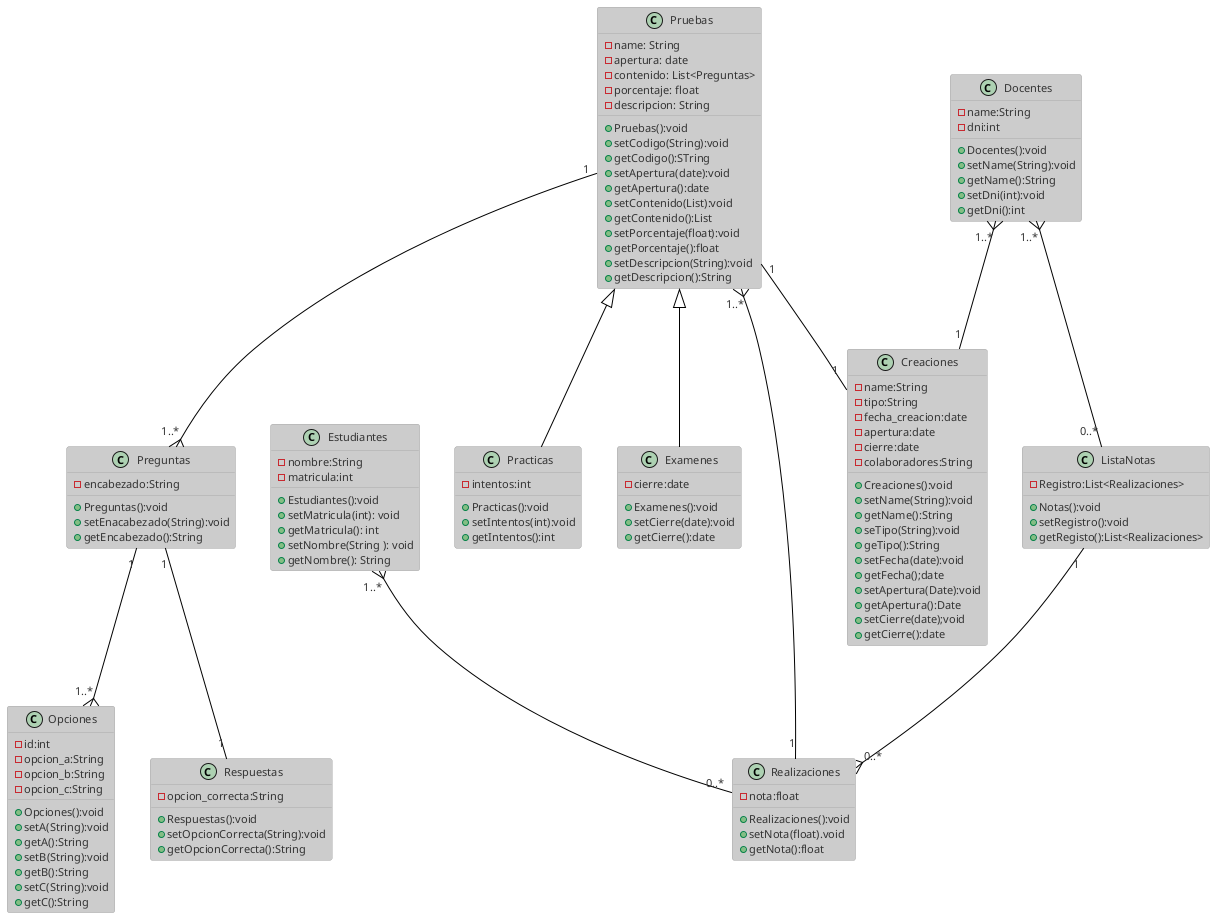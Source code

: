 @startuml
!theme reddress-lightgreen
class Estudiantes {

- nombre:String
- matricula:int

+ Estudiantes():void
+ setMatricula(int): void
+ getMatricula(): int
+ setNombre(String ): void
+ getNombre(): String

}

class Pruebas{

- name: String
- apertura: date
- contenido: List<Preguntas>
- porcentaje: float
- descripcion: String

+ Pruebas():void
+ setCodigo(String):void
+ getCodigo():STring
+ setApertura(date):void
+ getApertura():date
+ setContenido(List):void
+ getContenido():List
+ setPorcentaje(float):void
+ getPorcentaje():float
+ setDescripcion(String):void
+ getDescripcion():String

}

class Practicas{

- intentos:int

+ Practicas():void
+ setIntentos(int):void
+ getIntentos():int
}

class Examenes{

- cierre:date

+ Examenes():void
+ setCierre(date):void
+ getCierre():date

}

class Docentes{

- name:String
- dni:int

+ Docentes():void
+ setName(String):void
+ getName():String
+ setDni(int):void
+ getDni():int

}

class Creaciones{

- name:String
- tipo:String
- fecha_creacion:date
- apertura:date
- cierre:date
- colaboradores:String

+ Creaciones():void
+ setName(String):void
+ getName():String
+ seTipo(String):void
+ geTipo():String
+ setFecha(date):void
+getFecha();date
+ setApertura(Date):void
+ getApertura():Date
+ setCierre(date);void
+ getCierre():date

}

class ListaNotas{
 - Registro:List<Realizaciones>

+ Notas():void
+ setRegistro():void
+ getRegisto():List<Realizaciones>
}

class Realizaciones{
- nota:float

+ Realizaciones():void
+ setNota(float).void
+ getNota():float
}


class Preguntas{
- encabezado:String

+ Preguntas():void
+ setEnacabezado(String):void
+ getEncabezado():String
}

class Opciones{
-id:int
- opcion_a:String
- opcion_b:String
- opcion_c:String

+ Opciones():void
+ setA(String):void
+ getA():String
+ setB(String):void
+ getB():String
+ setC(String):void
+ getC():String
}

class Respuestas{
- opcion_correcta:String

+ Respuestas():void
+ setOpcionCorrecta(String):void
+ getOpcionCorrecta():String
}

Estudiantes "1..*" }-- "0..*" Realizaciones

Docentes "1..*" }-- "0..*" ListaNotas
Docentes "1..*" }-- "1" Creaciones

ListaNotas "1" --{ "0..*" Realizaciones

Pruebas "1" -- "1" Creaciones
Pruebas "1..*" }-- "1" Realizaciones
Pruebas "1" --{ "1..*" Preguntas
Pruebas <|--  Examenes
Pruebas <|--  Practicas

Preguntas "1" --{ "1..*" Opciones
Preguntas "1" -- "1" Respuestas



@enduml